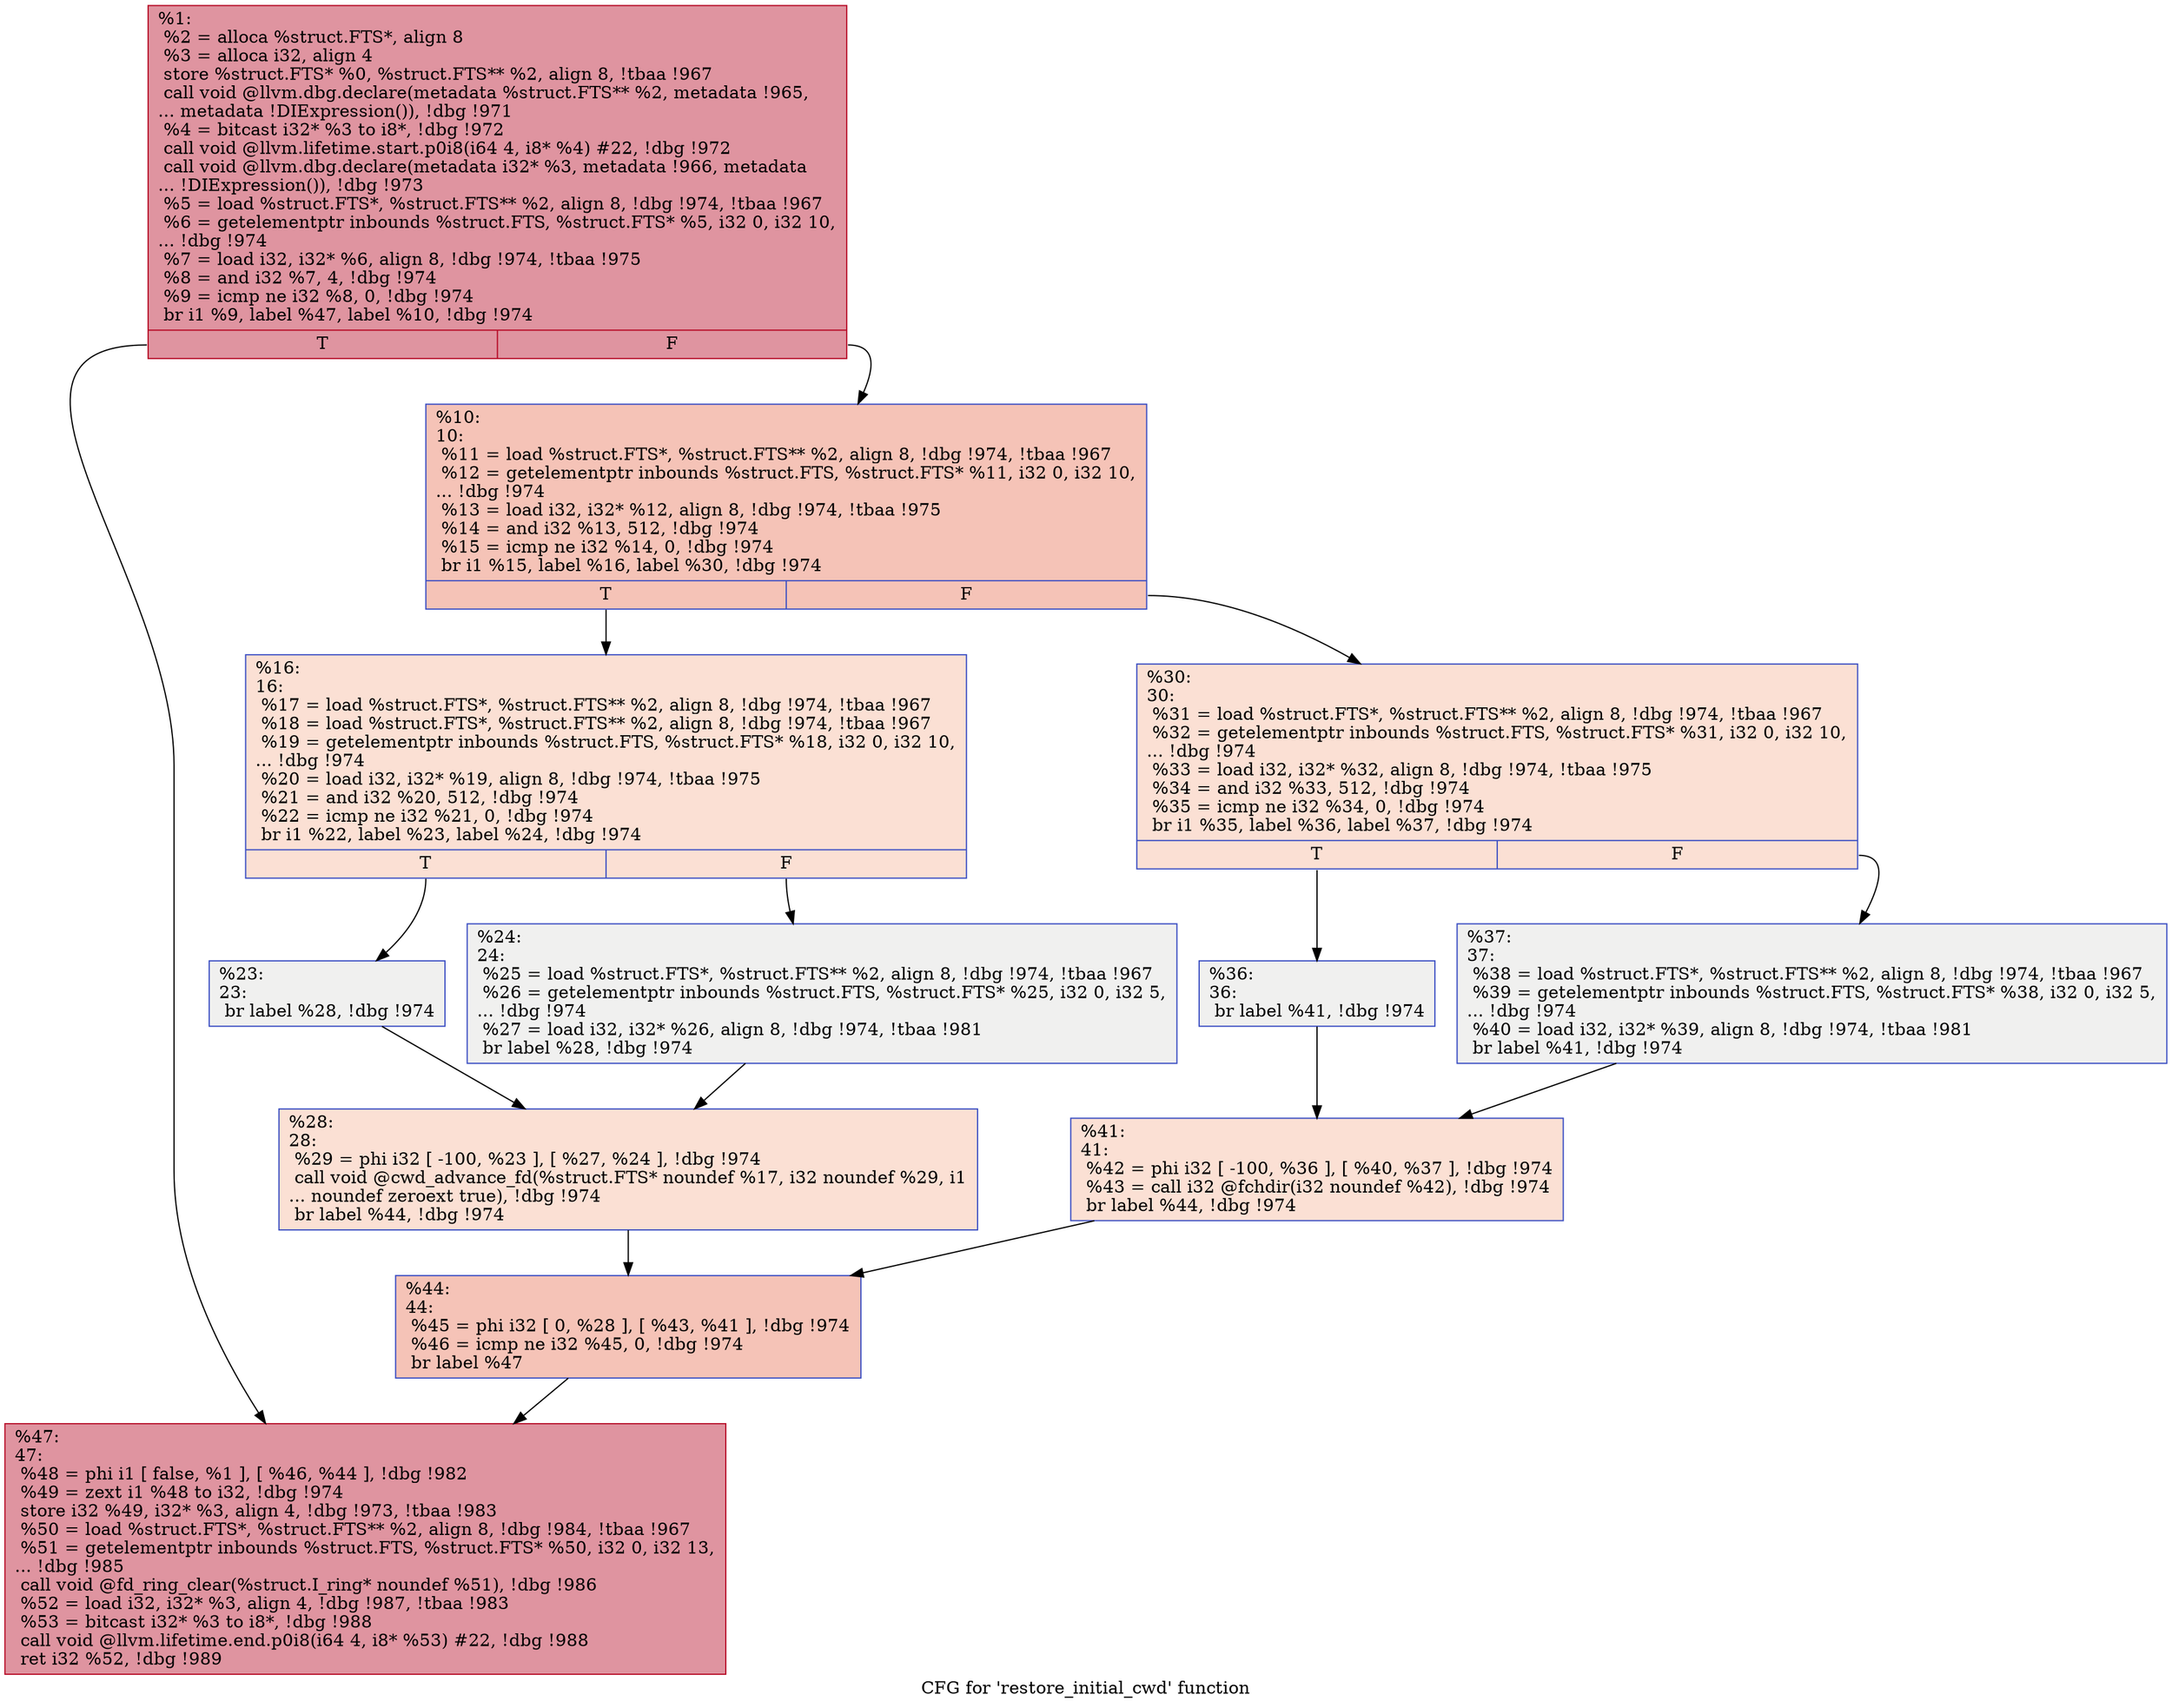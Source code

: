 digraph "CFG for 'restore_initial_cwd' function" {
	label="CFG for 'restore_initial_cwd' function";

	Node0x21b3730 [shape=record,color="#b70d28ff", style=filled, fillcolor="#b70d2870",label="{%1:\l  %2 = alloca %struct.FTS*, align 8\l  %3 = alloca i32, align 4\l  store %struct.FTS* %0, %struct.FTS** %2, align 8, !tbaa !967\l  call void @llvm.dbg.declare(metadata %struct.FTS** %2, metadata !965,\l... metadata !DIExpression()), !dbg !971\l  %4 = bitcast i32* %3 to i8*, !dbg !972\l  call void @llvm.lifetime.start.p0i8(i64 4, i8* %4) #22, !dbg !972\l  call void @llvm.dbg.declare(metadata i32* %3, metadata !966, metadata\l... !DIExpression()), !dbg !973\l  %5 = load %struct.FTS*, %struct.FTS** %2, align 8, !dbg !974, !tbaa !967\l  %6 = getelementptr inbounds %struct.FTS, %struct.FTS* %5, i32 0, i32 10,\l... !dbg !974\l  %7 = load i32, i32* %6, align 8, !dbg !974, !tbaa !975\l  %8 = and i32 %7, 4, !dbg !974\l  %9 = icmp ne i32 %8, 0, !dbg !974\l  br i1 %9, label %47, label %10, !dbg !974\l|{<s0>T|<s1>F}}"];
	Node0x21b3730:s0 -> Node0x21cf480;
	Node0x21b3730:s1 -> Node0x21cf160;
	Node0x21cf160 [shape=record,color="#3d50c3ff", style=filled, fillcolor="#e8765c70",label="{%10:\l10:                                               \l  %11 = load %struct.FTS*, %struct.FTS** %2, align 8, !dbg !974, !tbaa !967\l  %12 = getelementptr inbounds %struct.FTS, %struct.FTS* %11, i32 0, i32 10,\l... !dbg !974\l  %13 = load i32, i32* %12, align 8, !dbg !974, !tbaa !975\l  %14 = and i32 %13, 512, !dbg !974\l  %15 = icmp ne i32 %14, 0, !dbg !974\l  br i1 %15, label %16, label %30, !dbg !974\l|{<s0>T|<s1>F}}"];
	Node0x21cf160:s0 -> Node0x21cf1b0;
	Node0x21cf160:s1 -> Node0x21cf2f0;
	Node0x21cf1b0 [shape=record,color="#3d50c3ff", style=filled, fillcolor="#f7b99e70",label="{%16:\l16:                                               \l  %17 = load %struct.FTS*, %struct.FTS** %2, align 8, !dbg !974, !tbaa !967\l  %18 = load %struct.FTS*, %struct.FTS** %2, align 8, !dbg !974, !tbaa !967\l  %19 = getelementptr inbounds %struct.FTS, %struct.FTS* %18, i32 0, i32 10,\l... !dbg !974\l  %20 = load i32, i32* %19, align 8, !dbg !974, !tbaa !975\l  %21 = and i32 %20, 512, !dbg !974\l  %22 = icmp ne i32 %21, 0, !dbg !974\l  br i1 %22, label %23, label %24, !dbg !974\l|{<s0>T|<s1>F}}"];
	Node0x21cf1b0:s0 -> Node0x21cf200;
	Node0x21cf1b0:s1 -> Node0x21cf250;
	Node0x21cf200 [shape=record,color="#3d50c3ff", style=filled, fillcolor="#dedcdb70",label="{%23:\l23:                                               \l  br label %28, !dbg !974\l}"];
	Node0x21cf200 -> Node0x21cf2a0;
	Node0x21cf250 [shape=record,color="#3d50c3ff", style=filled, fillcolor="#dedcdb70",label="{%24:\l24:                                               \l  %25 = load %struct.FTS*, %struct.FTS** %2, align 8, !dbg !974, !tbaa !967\l  %26 = getelementptr inbounds %struct.FTS, %struct.FTS* %25, i32 0, i32 5,\l... !dbg !974\l  %27 = load i32, i32* %26, align 8, !dbg !974, !tbaa !981\l  br label %28, !dbg !974\l}"];
	Node0x21cf250 -> Node0x21cf2a0;
	Node0x21cf2a0 [shape=record,color="#3d50c3ff", style=filled, fillcolor="#f7b99e70",label="{%28:\l28:                                               \l  %29 = phi i32 [ -100, %23 ], [ %27, %24 ], !dbg !974\l  call void @cwd_advance_fd(%struct.FTS* noundef %17, i32 noundef %29, i1\l... noundef zeroext true), !dbg !974\l  br label %44, !dbg !974\l}"];
	Node0x21cf2a0 -> Node0x21cf430;
	Node0x21cf2f0 [shape=record,color="#3d50c3ff", style=filled, fillcolor="#f7b99e70",label="{%30:\l30:                                               \l  %31 = load %struct.FTS*, %struct.FTS** %2, align 8, !dbg !974, !tbaa !967\l  %32 = getelementptr inbounds %struct.FTS, %struct.FTS* %31, i32 0, i32 10,\l... !dbg !974\l  %33 = load i32, i32* %32, align 8, !dbg !974, !tbaa !975\l  %34 = and i32 %33, 512, !dbg !974\l  %35 = icmp ne i32 %34, 0, !dbg !974\l  br i1 %35, label %36, label %37, !dbg !974\l|{<s0>T|<s1>F}}"];
	Node0x21cf2f0:s0 -> Node0x21cf340;
	Node0x21cf2f0:s1 -> Node0x21cf390;
	Node0x21cf340 [shape=record,color="#3d50c3ff", style=filled, fillcolor="#dedcdb70",label="{%36:\l36:                                               \l  br label %41, !dbg !974\l}"];
	Node0x21cf340 -> Node0x21cf3e0;
	Node0x21cf390 [shape=record,color="#3d50c3ff", style=filled, fillcolor="#dedcdb70",label="{%37:\l37:                                               \l  %38 = load %struct.FTS*, %struct.FTS** %2, align 8, !dbg !974, !tbaa !967\l  %39 = getelementptr inbounds %struct.FTS, %struct.FTS* %38, i32 0, i32 5,\l... !dbg !974\l  %40 = load i32, i32* %39, align 8, !dbg !974, !tbaa !981\l  br label %41, !dbg !974\l}"];
	Node0x21cf390 -> Node0x21cf3e0;
	Node0x21cf3e0 [shape=record,color="#3d50c3ff", style=filled, fillcolor="#f7b99e70",label="{%41:\l41:                                               \l  %42 = phi i32 [ -100, %36 ], [ %40, %37 ], !dbg !974\l  %43 = call i32 @fchdir(i32 noundef %42), !dbg !974\l  br label %44, !dbg !974\l}"];
	Node0x21cf3e0 -> Node0x21cf430;
	Node0x21cf430 [shape=record,color="#3d50c3ff", style=filled, fillcolor="#e8765c70",label="{%44:\l44:                                               \l  %45 = phi i32 [ 0, %28 ], [ %43, %41 ], !dbg !974\l  %46 = icmp ne i32 %45, 0, !dbg !974\l  br label %47\l}"];
	Node0x21cf430 -> Node0x21cf480;
	Node0x21cf480 [shape=record,color="#b70d28ff", style=filled, fillcolor="#b70d2870",label="{%47:\l47:                                               \l  %48 = phi i1 [ false, %1 ], [ %46, %44 ], !dbg !982\l  %49 = zext i1 %48 to i32, !dbg !974\l  store i32 %49, i32* %3, align 4, !dbg !973, !tbaa !983\l  %50 = load %struct.FTS*, %struct.FTS** %2, align 8, !dbg !984, !tbaa !967\l  %51 = getelementptr inbounds %struct.FTS, %struct.FTS* %50, i32 0, i32 13,\l... !dbg !985\l  call void @fd_ring_clear(%struct.I_ring* noundef %51), !dbg !986\l  %52 = load i32, i32* %3, align 4, !dbg !987, !tbaa !983\l  %53 = bitcast i32* %3 to i8*, !dbg !988\l  call void @llvm.lifetime.end.p0i8(i64 4, i8* %53) #22, !dbg !988\l  ret i32 %52, !dbg !989\l}"];
}
